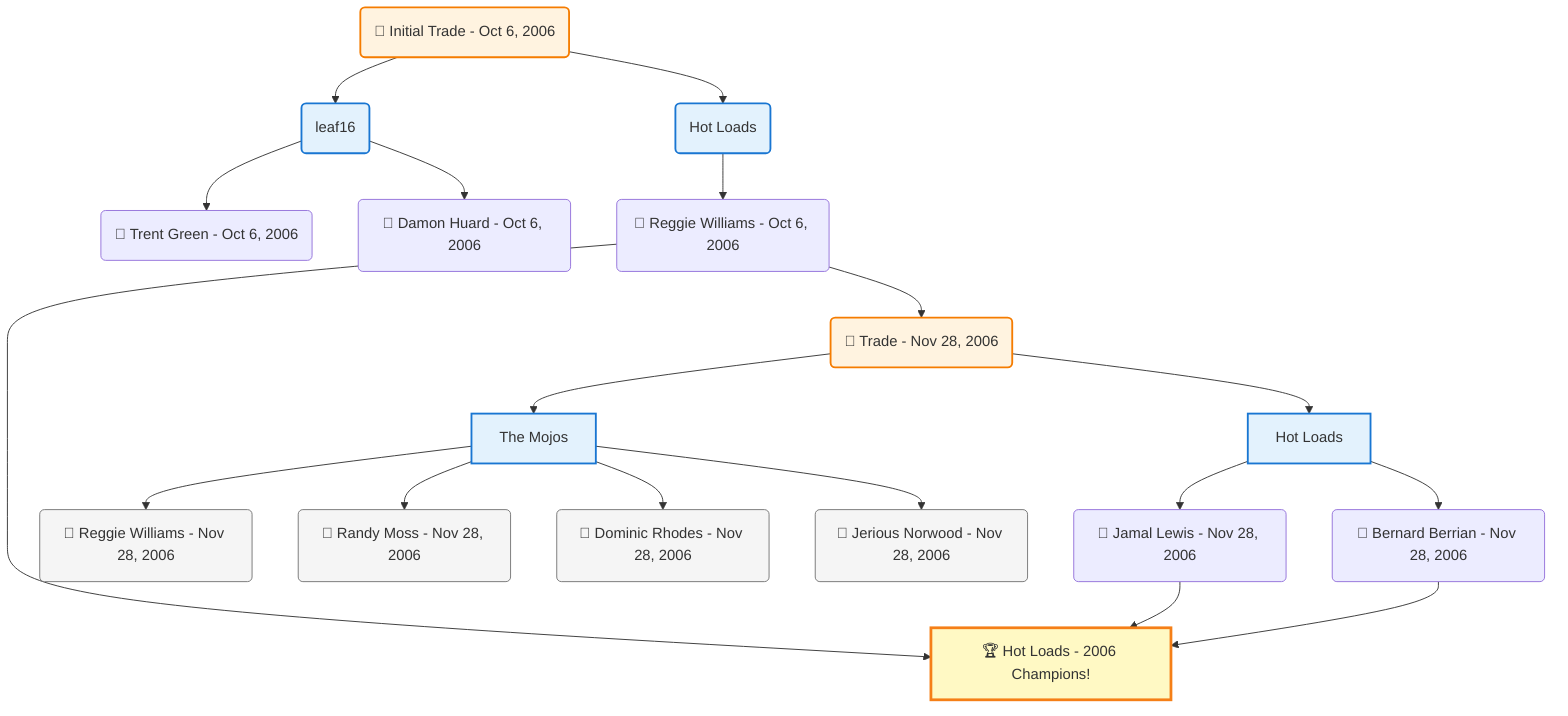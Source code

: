 flowchart TD

    TRADE_MAIN("🔄 Initial Trade - Oct 6, 2006")
    TEAM_1("leaf16")
    TEAM_2("Hot Loads")
    NODE_2bb00979-86c0-41ab-9488-9c32f33fa058("🔄 Trent Green - Oct 6, 2006")
    NODE_43774997-531f-4263-b52f-ce409f957cac("🔄 Damon Huard - Oct 6, 2006")
    NODE_a19114ad-6c52-4128-b194-f3a4117e89fa("🔄 Reggie Williams - Oct 6, 2006")
    CHAMP_8e9f18ff-62c3-40e8-bb10-32f74cf4ee33_2006["🏆 Hot Loads - 2006 Champions!"]
    TRADE_94128dc1-5690-4ecb-9e57-2fcda0f4436f_3("🔄 Trade - Nov 28, 2006")
    TEAM_bbe2d0ad-54cf-4c22-be82-b2a5f262a157_4["The Mojos"]
    NODE_4a66e6f4-6850-46cb-ae70-91890578144f("🔄 Reggie Williams - Nov 28, 2006")
    NODE_ea837e1f-1038-4fb7-b95d-79f8daf5279e("🔄 Randy Moss - Nov 28, 2006")
    NODE_1695e839-8cd2-4d8b-ad6e-df55e29c78d9("🔄 Dominic Rhodes - Nov 28, 2006")
    NODE_cdf5dcda-2005-467e-afdb-f4c01462b89a("🔄 Jerious Norwood - Nov 28, 2006")
    TEAM_8e9f18ff-62c3-40e8-bb10-32f74cf4ee33_5["Hot Loads"]
    NODE_0f1d9e0e-cd1c-4a60-b92e-202e6d935f55("🔄 Jamal Lewis - Nov 28, 2006")
    NODE_7aed24a6-71ce-4ad3-8218-d5b6b4b8e796("🔄 Bernard Berrian - Nov 28, 2006")

    TRADE_MAIN --> TEAM_1
    TRADE_MAIN --> TEAM_2
    TEAM_1 --> NODE_2bb00979-86c0-41ab-9488-9c32f33fa058
    TEAM_1 --> NODE_43774997-531f-4263-b52f-ce409f957cac
    TEAM_2 --> NODE_a19114ad-6c52-4128-b194-f3a4117e89fa
    NODE_a19114ad-6c52-4128-b194-f3a4117e89fa --> CHAMP_8e9f18ff-62c3-40e8-bb10-32f74cf4ee33_2006
    NODE_a19114ad-6c52-4128-b194-f3a4117e89fa --> TRADE_94128dc1-5690-4ecb-9e57-2fcda0f4436f_3
    TRADE_94128dc1-5690-4ecb-9e57-2fcda0f4436f_3 --> TEAM_bbe2d0ad-54cf-4c22-be82-b2a5f262a157_4
    TEAM_bbe2d0ad-54cf-4c22-be82-b2a5f262a157_4 --> NODE_4a66e6f4-6850-46cb-ae70-91890578144f
    TEAM_bbe2d0ad-54cf-4c22-be82-b2a5f262a157_4 --> NODE_ea837e1f-1038-4fb7-b95d-79f8daf5279e
    TEAM_bbe2d0ad-54cf-4c22-be82-b2a5f262a157_4 --> NODE_1695e839-8cd2-4d8b-ad6e-df55e29c78d9
    TEAM_bbe2d0ad-54cf-4c22-be82-b2a5f262a157_4 --> NODE_cdf5dcda-2005-467e-afdb-f4c01462b89a
    TRADE_94128dc1-5690-4ecb-9e57-2fcda0f4436f_3 --> TEAM_8e9f18ff-62c3-40e8-bb10-32f74cf4ee33_5
    TEAM_8e9f18ff-62c3-40e8-bb10-32f74cf4ee33_5 --> NODE_0f1d9e0e-cd1c-4a60-b92e-202e6d935f55
    NODE_0f1d9e0e-cd1c-4a60-b92e-202e6d935f55 --> CHAMP_8e9f18ff-62c3-40e8-bb10-32f74cf4ee33_2006
    TEAM_8e9f18ff-62c3-40e8-bb10-32f74cf4ee33_5 --> NODE_7aed24a6-71ce-4ad3-8218-d5b6b4b8e796
    NODE_7aed24a6-71ce-4ad3-8218-d5b6b4b8e796 --> CHAMP_8e9f18ff-62c3-40e8-bb10-32f74cf4ee33_2006

    %% Node styling
    classDef teamNode fill:#e3f2fd,stroke:#1976d2,stroke-width:2px
    classDef tradeNode fill:#fff3e0,stroke:#f57c00,stroke-width:2px
    classDef playerNode fill:#f3e5f5,stroke:#7b1fa2,stroke-width:1px
    classDef nonRootPlayerNode fill:#f5f5f5,stroke:#757575,stroke-width:1px
    classDef endNode fill:#ffebee,stroke:#c62828,stroke-width:2px
    classDef waiverNode fill:#e8f5e8,stroke:#388e3c,stroke-width:2px
    classDef championshipNode fill:#fff9c4,stroke:#f57f17,stroke-width:3px

    class TEAM_1,TEAM_2,TEAM_bbe2d0ad-54cf-4c22-be82-b2a5f262a157_4,TEAM_8e9f18ff-62c3-40e8-bb10-32f74cf4ee33_5 teamNode
    class CHAMP_8e9f18ff-62c3-40e8-bb10-32f74cf4ee33_2006 championshipNode
    class NODE_4a66e6f4-6850-46cb-ae70-91890578144f,NODE_ea837e1f-1038-4fb7-b95d-79f8daf5279e,NODE_1695e839-8cd2-4d8b-ad6e-df55e29c78d9,NODE_cdf5dcda-2005-467e-afdb-f4c01462b89a nonRootPlayerNode
    class TRADE_MAIN,TRADE_94128dc1-5690-4ecb-9e57-2fcda0f4436f_3 tradeNode